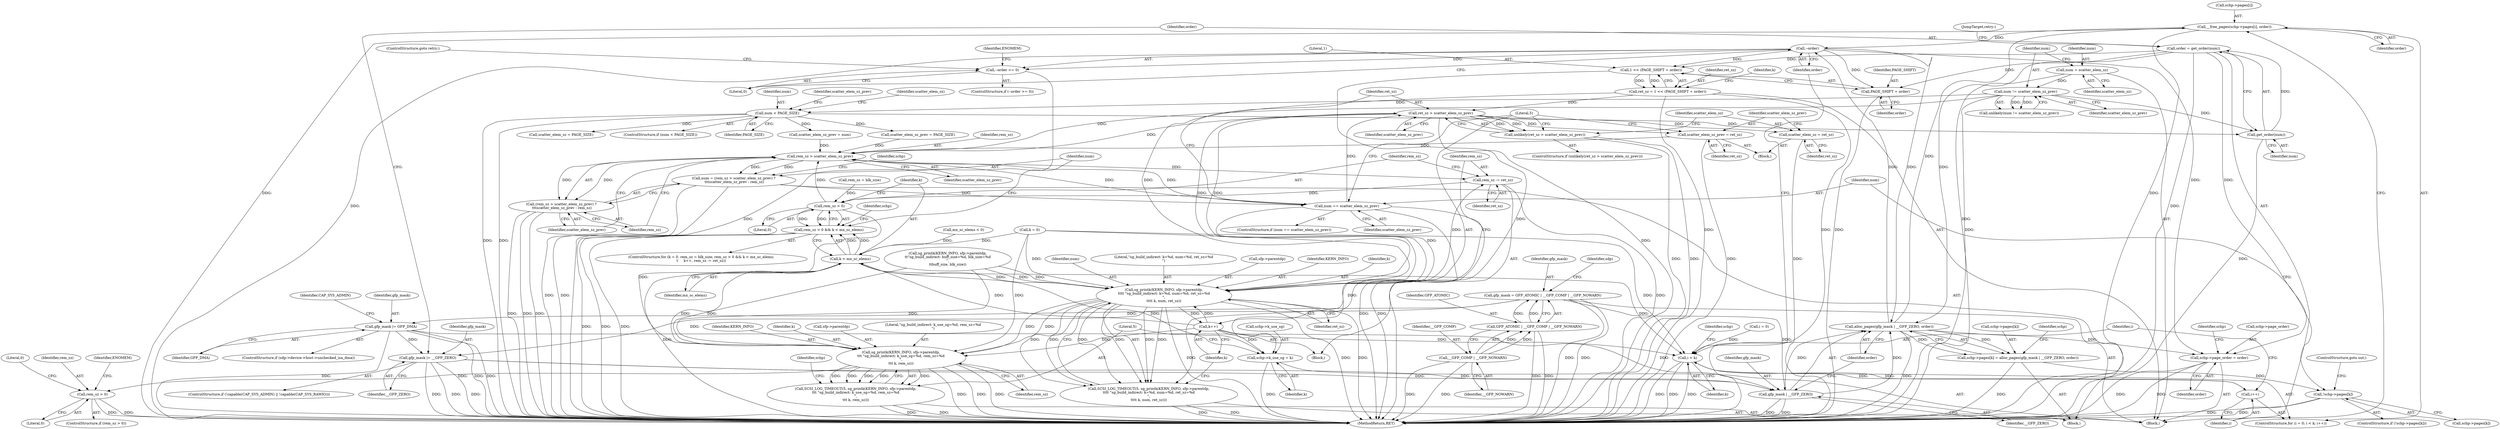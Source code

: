 digraph "0_linux_a45b599ad808c3c982fdcdc12b0b8611c2f92824@API" {
"1000366" [label="(Call,__free_pages(schp->pages[i], order))"];
"1000281" [label="(Call,alloc_pages(gfp_mask | __GFP_ZERO, order))"];
"1000282" [label="(Call,gfp_mask | __GFP_ZERO)"];
"1000230" [label="(Call,gfp_mask |= __GFP_ZERO)"];
"1000134" [label="(Call,gfp_mask = GFP_ATOMIC | __GFP_COMP | __GFP_NOWARN)"];
"1000136" [label="(Call,GFP_ATOMIC | __GFP_COMP | __GFP_NOWARN)"];
"1000138" [label="(Call,__GFP_COMP | __GFP_NOWARN)"];
"1000219" [label="(Call,gfp_mask |= GFP_DMA)"];
"1000375" [label="(Call,--order)"];
"1000366" [label="(Call,__free_pages(schp->pages[i], order))"];
"1000233" [label="(Call,order = get_order(num))"];
"1000235" [label="(Call,get_order(num))"];
"1000192" [label="(Call,num != scatter_elem_sz_prev)"];
"1000187" [label="(Call,num = scatter_elem_sz)"];
"1000197" [label="(Call,num < PAGE_SIZE)"];
"1000240" [label="(Call,1 << (PAGE_SHIFT + order))"];
"1000238" [label="(Call,ret_sz = 1 << (PAGE_SHIFT + order))"];
"1000301" [label="(Call,ret_sz > scatter_elem_sz_prev)"];
"1000270" [label="(Call,rem_sz > scatter_elem_sz_prev)"];
"1000263" [label="(Call,rem_sz -= ret_sz)"];
"1000254" [label="(Call,rem_sz > 0)"];
"1000253" [label="(Call,rem_sz > 0 && k < mx_sc_elems)"];
"1000334" [label="(Call,sg_printk(KERN_INFO, sfp->parentdp,\n\t\t\t \"sg_build_indirect: k_use_sg=%d, rem_sz=%d\n\",\n\t\t\t k, rem_sz))"];
"1000332" [label="(Call,SCSI_LOG_TIMEOUT(5, sg_printk(KERN_INFO, sfp->parentdp,\n\t\t\t \"sg_build_indirect: k_use_sg=%d, rem_sz=%d\n\",\n\t\t\t k, rem_sz)))"];
"1000348" [label="(Call,rem_sz > 0)"];
"1000267" [label="(Call,num = (rem_sz > scatter_elem_sz_prev) ?\n \t\t\tscatter_elem_sz_prev : rem_sz)"];
"1000295" [label="(Call,num == scatter_elem_sz_prev)"];
"1000313" [label="(Call,sg_printk(KERN_INFO, sfp->parentdp,\n\t\t\t\t \"sg_build_indirect: k=%d, num=%d, ret_sz=%d\n\",\n\t\t\t\t k, num, ret_sz))"];
"1000261" [label="(Call,k++)"];
"1000257" [label="(Call,k < mx_sc_elems)"];
"1000327" [label="(Call,schp->k_use_sg = k)"];
"1000361" [label="(Call,i < k)"];
"1000364" [label="(Call,i++)"];
"1000311" [label="(Call,SCSI_LOG_TIMEOUT(5, sg_printk(KERN_INFO, sfp->parentdp,\n\t\t\t\t \"sg_build_indirect: k=%d, num=%d, ret_sz=%d\n\",\n\t\t\t\t k, num, ret_sz)))"];
"1000269" [label="(Call,(rem_sz > scatter_elem_sz_prev) ?\n \t\t\tscatter_elem_sz_prev : rem_sz)"];
"1000300" [label="(Call,unlikely(ret_sz > scatter_elem_sz_prev))"];
"1000305" [label="(Call,scatter_elem_sz = ret_sz)"];
"1000308" [label="(Call,scatter_elem_sz_prev = ret_sz)"];
"1000242" [label="(Call,PAGE_SHIFT + order)"];
"1000275" [label="(Call,schp->pages[k] = alloc_pages(gfp_mask | __GFP_ZERO, order))"];
"1000287" [label="(Call,!schp->pages[k])"];
"1000322" [label="(Call,schp->page_order = order)"];
"1000374" [label="(Call,--order >= 0)"];
"1000193" [label="(Identifier,num)"];
"1000139" [label="(Identifier,__GFP_COMP)"];
"1000348" [label="(Call,rem_sz > 0)"];
"1000295" [label="(Call,num == scatter_elem_sz_prev)"];
"1000377" [label="(Literal,0)"];
"1000365" [label="(Identifier,i)"];
"1000222" [label="(ControlStructure,if (!capable(CAP_SYS_ADMIN) || !capable(CAP_SYS_RAWIO)))"];
"1000310" [label="(Identifier,ret_sz)"];
"1000320" [label="(Identifier,num)"];
"1000372" [label="(Identifier,order)"];
"1000273" [label="(Identifier,scatter_elem_sz_prev)"];
"1000341" [label="(Identifier,rem_sz)"];
"1000242" [label="(Call,PAGE_SHIFT + order)"];
"1000318" [label="(Literal,\"sg_build_indirect: k=%d, num=%d, ret_sz=%d\n\")"];
"1000315" [label="(Call,sfp->parentdp)"];
"1000269" [label="(Call,(rem_sz > scatter_elem_sz_prev) ?\n \t\t\tscatter_elem_sz_prev : rem_sz)"];
"1000328" [label="(Call,schp->k_use_sg)"];
"1000187" [label="(Call,num = scatter_elem_sz)"];
"1000307" [label="(Identifier,ret_sz)"];
"1000287" [label="(Call,!schp->pages[k])"];
"1000258" [label="(Identifier,k)"];
"1000332" [label="(Call,SCSI_LOG_TIMEOUT(5, sg_printk(KERN_INFO, sfp->parentdp,\n\t\t\t \"sg_build_indirect: k_use_sg=%d, rem_sz=%d\n\",\n\t\t\t k, rem_sz)))"];
"1000226" [label="(Identifier,CAP_SYS_ADMIN)"];
"1000321" [label="(Identifier,ret_sz)"];
"1000382" [label="(MethodReturn,RET)"];
"1000329" [label="(Identifier,schp)"];
"1000220" [label="(Identifier,gfp_mask)"];
"1000323" [label="(Call,schp->page_order)"];
"1000238" [label="(Call,ret_sz = 1 << (PAGE_SHIFT + order))"];
"1000378" [label="(ControlStructure,goto retry;)"];
"1000333" [label="(Literal,5)"];
"1000267" [label="(Call,num = (rem_sz > scatter_elem_sz_prev) ?\n \t\t\tscatter_elem_sz_prev : rem_sz)"];
"1000306" [label="(Identifier,scatter_elem_sz)"];
"1000367" [label="(Call,schp->pages[i])"];
"1000266" [label="(Block,)"];
"1000300" [label="(Call,unlikely(ret_sz > scatter_elem_sz_prev))"];
"1000363" [label="(Identifier,k)"];
"1000231" [label="(Identifier,gfp_mask)"];
"1000208" [label="(Call,scatter_elem_sz_prev = num)"];
"1000194" [label="(Identifier,scatter_elem_sz_prev)"];
"1000349" [label="(Identifier,rem_sz)"];
"1000270" [label="(Call,rem_sz > scatter_elem_sz_prev)"];
"1000236" [label="(Identifier,num)"];
"1000253" [label="(Call,rem_sz > 0 && k < mx_sc_elems)"];
"1000302" [label="(Identifier,ret_sz)"];
"1000272" [label="(Identifier,scatter_elem_sz_prev)"];
"1000314" [label="(Identifier,KERN_INFO)"];
"1000268" [label="(Identifier,num)"];
"1000264" [label="(Identifier,rem_sz)"];
"1000309" [label="(Identifier,scatter_elem_sz_prev)"];
"1000262" [label="(Identifier,k)"];
"1000235" [label="(Call,get_order(num))"];
"1000381" [label="(Identifier,ENOMEM)"];
"1000256" [label="(Literal,0)"];
"1000283" [label="(Identifier,gfp_mask)"];
"1000304" [label="(Block,)"];
"1000286" [label="(ControlStructure,if (!schp->pages[k]))"];
"1000188" [label="(Identifier,num)"];
"1000375" [label="(Call,--order)"];
"1000284" [label="(Identifier,__GFP_ZERO)"];
"1000134" [label="(Call,gfp_mask = GFP_ATOMIC | __GFP_COMP | __GFP_NOWARN)"];
"1000197" [label="(Call,num < PAGE_SIZE)"];
"1000201" [label="(Call,scatter_elem_sz = PAGE_SIZE)"];
"1000353" [label="(Identifier,ENOMEM)"];
"1000334" [label="(Call,sg_printk(KERN_INFO, sfp->parentdp,\n\t\t\t \"sg_build_indirect: k_use_sg=%d, rem_sz=%d\n\",\n\t\t\t k, rem_sz))"];
"1000110" [label="(Block,)"];
"1000303" [label="(Identifier,scatter_elem_sz_prev)"];
"1000140" [label="(Identifier,__GFP_NOWARN)"];
"1000285" [label="(Identifier,order)"];
"1000257" [label="(Call,k < mx_sc_elems)"];
"1000250" [label="(Call,rem_sz = blk_size)"];
"1000189" [label="(Identifier,scatter_elem_sz)"];
"1000357" [label="(ControlStructure,for (i = 0; i < k; i++))"];
"1000239" [label="(Identifier,ret_sz)"];
"1000191" [label="(Call,unlikely(num != scatter_elem_sz_prev))"];
"1000313" [label="(Call,sg_printk(KERN_INFO, sfp->parentdp,\n\t\t\t\t \"sg_build_indirect: k=%d, num=%d, ret_sz=%d\n\",\n\t\t\t\t k, num, ret_sz))"];
"1000361" [label="(Call,i < k)"];
"1000281" [label="(Call,alloc_pages(gfp_mask | __GFP_ZERO, order))"];
"1000230" [label="(Call,gfp_mask |= __GFP_ZERO)"];
"1000322" [label="(Call,schp->page_order = order)"];
"1000221" [label="(Identifier,GFP_DMA)"];
"1000192" [label="(Call,num != scatter_elem_sz_prev)"];
"1000327" [label="(Call,schp->k_use_sg = k)"];
"1000136" [label="(Call,GFP_ATOMIC | __GFP_COMP | __GFP_NOWARN)"];
"1000335" [label="(Identifier,KERN_INFO)"];
"1000276" [label="(Call,schp->pages[k])"];
"1000319" [label="(Identifier,k)"];
"1000255" [label="(Identifier,rem_sz)"];
"1000260" [label="(Block,)"];
"1000244" [label="(Identifier,order)"];
"1000241" [label="(Literal,1)"];
"1000366" [label="(Call,__free_pages(schp->pages[i], order))"];
"1000233" [label="(Call,order = get_order(num))"];
"1000219" [label="(Call,gfp_mask |= GFP_DMA)"];
"1000274" [label="(Identifier,rem_sz)"];
"1000232" [label="(Identifier,__GFP_ZERO)"];
"1000362" [label="(Identifier,i)"];
"1000202" [label="(Identifier,scatter_elem_sz)"];
"1000265" [label="(Identifier,ret_sz)"];
"1000347" [label="(ControlStructure,if (rem_sz > 0))"];
"1000275" [label="(Call,schp->pages[k] = alloc_pages(gfp_mask | __GFP_ZERO, order))"];
"1000369" [label="(Identifier,schp)"];
"1000305" [label="(Call,scatter_elem_sz = ret_sz)"];
"1000350" [label="(Literal,0)"];
"1000355" [label="(Literal,0)"];
"1000373" [label="(ControlStructure,if (--order >= 0))"];
"1000143" [label="(Identifier,sdp)"];
"1000245" [label="(ControlStructure,for (k = 0, rem_sz = blk_size; rem_sz > 0 && k < mx_sc_elems;\n\t     k++, rem_sz -= ret_sz))"];
"1000308" [label="(Call,scatter_elem_sz_prev = ret_sz)"];
"1000290" [label="(Identifier,schp)"];
"1000182" [label="(Call,mx_sc_elems < 0)"];
"1000374" [label="(Call,--order >= 0)"];
"1000293" [label="(ControlStructure,goto out;)"];
"1000204" [label="(Call,scatter_elem_sz_prev = PAGE_SIZE)"];
"1000167" [label="(Call,sg_printk(KERN_INFO, sfp->parentdp,\n\t\t\"sg_build_indirect: buff_size=%d, blk_size=%d\n\",\n\t\tbuff_size, blk_size))"];
"1000198" [label="(Identifier,num)"];
"1000247" [label="(Call,k = 0)"];
"1000138" [label="(Call,__GFP_COMP | __GFP_NOWARN)"];
"1000340" [label="(Identifier,k)"];
"1000234" [label="(Identifier,order)"];
"1000294" [label="(ControlStructure,if (num == scatter_elem_sz_prev))"];
"1000248" [label="(Identifier,k)"];
"1000263" [label="(Call,rem_sz -= ret_sz)"];
"1000344" [label="(Identifier,schp)"];
"1000240" [label="(Call,1 << (PAGE_SHIFT + order))"];
"1000137" [label="(Identifier,GFP_ATOMIC)"];
"1000326" [label="(Identifier,order)"];
"1000324" [label="(Identifier,schp)"];
"1000271" [label="(Identifier,rem_sz)"];
"1000376" [label="(Identifier,order)"];
"1000254" [label="(Call,rem_sz > 0)"];
"1000312" [label="(Literal,5)"];
"1000336" [label="(Call,sfp->parentdp)"];
"1000297" [label="(Identifier,scatter_elem_sz_prev)"];
"1000339" [label="(Literal,\"sg_build_indirect: k_use_sg=%d, rem_sz=%d\n\")"];
"1000296" [label="(Identifier,num)"];
"1000282" [label="(Call,gfp_mask | __GFP_ZERO)"];
"1000196" [label="(ControlStructure,if (num < PAGE_SIZE))"];
"1000199" [label="(Identifier,PAGE_SIZE)"];
"1000331" [label="(Identifier,k)"];
"1000364" [label="(Call,i++)"];
"1000278" [label="(Identifier,schp)"];
"1000261" [label="(Call,k++)"];
"1000211" [label="(ControlStructure,if (sdp->device->host->unchecked_isa_dma))"];
"1000237" [label="(JumpTarget,retry:)"];
"1000311" [label="(Call,SCSI_LOG_TIMEOUT(5, sg_printk(KERN_INFO, sfp->parentdp,\n\t\t\t\t \"sg_build_indirect: k=%d, num=%d, ret_sz=%d\n\",\n\t\t\t\t k, num, ret_sz)))"];
"1000299" [label="(ControlStructure,if (unlikely(ret_sz > scatter_elem_sz_prev)))"];
"1000259" [label="(Identifier,mx_sc_elems)"];
"1000288" [label="(Call,schp->pages[k])"];
"1000358" [label="(Call,i = 0)"];
"1000209" [label="(Identifier,scatter_elem_sz_prev)"];
"1000135" [label="(Identifier,gfp_mask)"];
"1000301" [label="(Call,ret_sz > scatter_elem_sz_prev)"];
"1000243" [label="(Identifier,PAGE_SHIFT)"];
"1000366" -> "1000357"  [label="AST: "];
"1000366" -> "1000372"  [label="CFG: "];
"1000367" -> "1000366"  [label="AST: "];
"1000372" -> "1000366"  [label="AST: "];
"1000365" -> "1000366"  [label="CFG: "];
"1000366" -> "1000382"  [label="DDG: "];
"1000366" -> "1000382"  [label="DDG: "];
"1000281" -> "1000366"  [label="DDG: "];
"1000366" -> "1000375"  [label="DDG: "];
"1000281" -> "1000275"  [label="AST: "];
"1000281" -> "1000285"  [label="CFG: "];
"1000282" -> "1000281"  [label="AST: "];
"1000285" -> "1000281"  [label="AST: "];
"1000275" -> "1000281"  [label="CFG: "];
"1000281" -> "1000382"  [label="DDG: "];
"1000281" -> "1000275"  [label="DDG: "];
"1000281" -> "1000275"  [label="DDG: "];
"1000282" -> "1000281"  [label="DDG: "];
"1000282" -> "1000281"  [label="DDG: "];
"1000375" -> "1000281"  [label="DDG: "];
"1000233" -> "1000281"  [label="DDG: "];
"1000281" -> "1000322"  [label="DDG: "];
"1000281" -> "1000375"  [label="DDG: "];
"1000282" -> "1000284"  [label="CFG: "];
"1000283" -> "1000282"  [label="AST: "];
"1000284" -> "1000282"  [label="AST: "];
"1000285" -> "1000282"  [label="CFG: "];
"1000282" -> "1000382"  [label="DDG: "];
"1000282" -> "1000382"  [label="DDG: "];
"1000230" -> "1000282"  [label="DDG: "];
"1000230" -> "1000282"  [label="DDG: "];
"1000134" -> "1000282"  [label="DDG: "];
"1000219" -> "1000282"  [label="DDG: "];
"1000230" -> "1000222"  [label="AST: "];
"1000230" -> "1000232"  [label="CFG: "];
"1000231" -> "1000230"  [label="AST: "];
"1000232" -> "1000230"  [label="AST: "];
"1000234" -> "1000230"  [label="CFG: "];
"1000230" -> "1000382"  [label="DDG: "];
"1000230" -> "1000382"  [label="DDG: "];
"1000230" -> "1000382"  [label="DDG: "];
"1000134" -> "1000230"  [label="DDG: "];
"1000219" -> "1000230"  [label="DDG: "];
"1000134" -> "1000110"  [label="AST: "];
"1000134" -> "1000136"  [label="CFG: "];
"1000135" -> "1000134"  [label="AST: "];
"1000136" -> "1000134"  [label="AST: "];
"1000143" -> "1000134"  [label="CFG: "];
"1000134" -> "1000382"  [label="DDG: "];
"1000134" -> "1000382"  [label="DDG: "];
"1000136" -> "1000134"  [label="DDG: "];
"1000136" -> "1000134"  [label="DDG: "];
"1000134" -> "1000219"  [label="DDG: "];
"1000136" -> "1000138"  [label="CFG: "];
"1000137" -> "1000136"  [label="AST: "];
"1000138" -> "1000136"  [label="AST: "];
"1000136" -> "1000382"  [label="DDG: "];
"1000136" -> "1000382"  [label="DDG: "];
"1000138" -> "1000136"  [label="DDG: "];
"1000138" -> "1000136"  [label="DDG: "];
"1000138" -> "1000140"  [label="CFG: "];
"1000139" -> "1000138"  [label="AST: "];
"1000140" -> "1000138"  [label="AST: "];
"1000138" -> "1000382"  [label="DDG: "];
"1000138" -> "1000382"  [label="DDG: "];
"1000219" -> "1000211"  [label="AST: "];
"1000219" -> "1000221"  [label="CFG: "];
"1000220" -> "1000219"  [label="AST: "];
"1000221" -> "1000219"  [label="AST: "];
"1000226" -> "1000219"  [label="CFG: "];
"1000219" -> "1000382"  [label="DDG: "];
"1000219" -> "1000382"  [label="DDG: "];
"1000219" -> "1000382"  [label="DDG: "];
"1000375" -> "1000374"  [label="AST: "];
"1000375" -> "1000376"  [label="CFG: "];
"1000376" -> "1000375"  [label="AST: "];
"1000377" -> "1000375"  [label="CFG: "];
"1000375" -> "1000382"  [label="DDG: "];
"1000375" -> "1000240"  [label="DDG: "];
"1000375" -> "1000242"  [label="DDG: "];
"1000375" -> "1000322"  [label="DDG: "];
"1000375" -> "1000374"  [label="DDG: "];
"1000233" -> "1000110"  [label="AST: "];
"1000233" -> "1000235"  [label="CFG: "];
"1000234" -> "1000233"  [label="AST: "];
"1000235" -> "1000233"  [label="AST: "];
"1000237" -> "1000233"  [label="CFG: "];
"1000233" -> "1000382"  [label="DDG: "];
"1000235" -> "1000233"  [label="DDG: "];
"1000233" -> "1000240"  [label="DDG: "];
"1000233" -> "1000242"  [label="DDG: "];
"1000233" -> "1000322"  [label="DDG: "];
"1000235" -> "1000236"  [label="CFG: "];
"1000236" -> "1000235"  [label="AST: "];
"1000235" -> "1000382"  [label="DDG: "];
"1000192" -> "1000235"  [label="DDG: "];
"1000197" -> "1000235"  [label="DDG: "];
"1000192" -> "1000191"  [label="AST: "];
"1000192" -> "1000194"  [label="CFG: "];
"1000193" -> "1000192"  [label="AST: "];
"1000194" -> "1000192"  [label="AST: "];
"1000191" -> "1000192"  [label="CFG: "];
"1000192" -> "1000382"  [label="DDG: "];
"1000192" -> "1000191"  [label="DDG: "];
"1000192" -> "1000191"  [label="DDG: "];
"1000187" -> "1000192"  [label="DDG: "];
"1000192" -> "1000197"  [label="DDG: "];
"1000192" -> "1000270"  [label="DDG: "];
"1000187" -> "1000110"  [label="AST: "];
"1000187" -> "1000189"  [label="CFG: "];
"1000188" -> "1000187"  [label="AST: "];
"1000189" -> "1000187"  [label="AST: "];
"1000193" -> "1000187"  [label="CFG: "];
"1000187" -> "1000382"  [label="DDG: "];
"1000197" -> "1000196"  [label="AST: "];
"1000197" -> "1000199"  [label="CFG: "];
"1000198" -> "1000197"  [label="AST: "];
"1000199" -> "1000197"  [label="AST: "];
"1000202" -> "1000197"  [label="CFG: "];
"1000209" -> "1000197"  [label="CFG: "];
"1000197" -> "1000382"  [label="DDG: "];
"1000197" -> "1000382"  [label="DDG: "];
"1000197" -> "1000201"  [label="DDG: "];
"1000197" -> "1000204"  [label="DDG: "];
"1000197" -> "1000208"  [label="DDG: "];
"1000240" -> "1000238"  [label="AST: "];
"1000240" -> "1000242"  [label="CFG: "];
"1000241" -> "1000240"  [label="AST: "];
"1000242" -> "1000240"  [label="AST: "];
"1000238" -> "1000240"  [label="CFG: "];
"1000240" -> "1000382"  [label="DDG: "];
"1000240" -> "1000238"  [label="DDG: "];
"1000240" -> "1000238"  [label="DDG: "];
"1000238" -> "1000110"  [label="AST: "];
"1000239" -> "1000238"  [label="AST: "];
"1000248" -> "1000238"  [label="CFG: "];
"1000238" -> "1000382"  [label="DDG: "];
"1000238" -> "1000382"  [label="DDG: "];
"1000238" -> "1000301"  [label="DDG: "];
"1000238" -> "1000313"  [label="DDG: "];
"1000301" -> "1000300"  [label="AST: "];
"1000301" -> "1000303"  [label="CFG: "];
"1000302" -> "1000301"  [label="AST: "];
"1000303" -> "1000301"  [label="AST: "];
"1000300" -> "1000301"  [label="CFG: "];
"1000301" -> "1000382"  [label="DDG: "];
"1000301" -> "1000270"  [label="DDG: "];
"1000301" -> "1000300"  [label="DDG: "];
"1000301" -> "1000300"  [label="DDG: "];
"1000313" -> "1000301"  [label="DDG: "];
"1000295" -> "1000301"  [label="DDG: "];
"1000301" -> "1000305"  [label="DDG: "];
"1000301" -> "1000308"  [label="DDG: "];
"1000301" -> "1000313"  [label="DDG: "];
"1000270" -> "1000269"  [label="AST: "];
"1000270" -> "1000272"  [label="CFG: "];
"1000271" -> "1000270"  [label="AST: "];
"1000272" -> "1000270"  [label="AST: "];
"1000273" -> "1000270"  [label="CFG: "];
"1000274" -> "1000270"  [label="CFG: "];
"1000270" -> "1000263"  [label="DDG: "];
"1000270" -> "1000267"  [label="DDG: "];
"1000270" -> "1000267"  [label="DDG: "];
"1000254" -> "1000270"  [label="DDG: "];
"1000308" -> "1000270"  [label="DDG: "];
"1000208" -> "1000270"  [label="DDG: "];
"1000295" -> "1000270"  [label="DDG: "];
"1000204" -> "1000270"  [label="DDG: "];
"1000270" -> "1000269"  [label="DDG: "];
"1000270" -> "1000269"  [label="DDG: "];
"1000270" -> "1000295"  [label="DDG: "];
"1000263" -> "1000260"  [label="AST: "];
"1000263" -> "1000265"  [label="CFG: "];
"1000264" -> "1000263"  [label="AST: "];
"1000265" -> "1000263"  [label="AST: "];
"1000255" -> "1000263"  [label="CFG: "];
"1000263" -> "1000382"  [label="DDG: "];
"1000263" -> "1000254"  [label="DDG: "];
"1000313" -> "1000263"  [label="DDG: "];
"1000254" -> "1000253"  [label="AST: "];
"1000254" -> "1000256"  [label="CFG: "];
"1000255" -> "1000254"  [label="AST: "];
"1000256" -> "1000254"  [label="AST: "];
"1000258" -> "1000254"  [label="CFG: "];
"1000253" -> "1000254"  [label="CFG: "];
"1000254" -> "1000253"  [label="DDG: "];
"1000254" -> "1000253"  [label="DDG: "];
"1000250" -> "1000254"  [label="DDG: "];
"1000254" -> "1000334"  [label="DDG: "];
"1000253" -> "1000245"  [label="AST: "];
"1000253" -> "1000257"  [label="CFG: "];
"1000257" -> "1000253"  [label="AST: "];
"1000268" -> "1000253"  [label="CFG: "];
"1000324" -> "1000253"  [label="CFG: "];
"1000253" -> "1000382"  [label="DDG: "];
"1000253" -> "1000382"  [label="DDG: "];
"1000253" -> "1000382"  [label="DDG: "];
"1000257" -> "1000253"  [label="DDG: "];
"1000257" -> "1000253"  [label="DDG: "];
"1000334" -> "1000332"  [label="AST: "];
"1000334" -> "1000341"  [label="CFG: "];
"1000335" -> "1000334"  [label="AST: "];
"1000336" -> "1000334"  [label="AST: "];
"1000339" -> "1000334"  [label="AST: "];
"1000340" -> "1000334"  [label="AST: "];
"1000341" -> "1000334"  [label="AST: "];
"1000332" -> "1000334"  [label="CFG: "];
"1000334" -> "1000382"  [label="DDG: "];
"1000334" -> "1000382"  [label="DDG: "];
"1000334" -> "1000382"  [label="DDG: "];
"1000334" -> "1000332"  [label="DDG: "];
"1000334" -> "1000332"  [label="DDG: "];
"1000334" -> "1000332"  [label="DDG: "];
"1000334" -> "1000332"  [label="DDG: "];
"1000334" -> "1000332"  [label="DDG: "];
"1000167" -> "1000334"  [label="DDG: "];
"1000167" -> "1000334"  [label="DDG: "];
"1000313" -> "1000334"  [label="DDG: "];
"1000313" -> "1000334"  [label="DDG: "];
"1000247" -> "1000334"  [label="DDG: "];
"1000257" -> "1000334"  [label="DDG: "];
"1000261" -> "1000334"  [label="DDG: "];
"1000334" -> "1000348"  [label="DDG: "];
"1000332" -> "1000110"  [label="AST: "];
"1000333" -> "1000332"  [label="AST: "];
"1000344" -> "1000332"  [label="CFG: "];
"1000332" -> "1000382"  [label="DDG: "];
"1000332" -> "1000382"  [label="DDG: "];
"1000348" -> "1000347"  [label="AST: "];
"1000348" -> "1000350"  [label="CFG: "];
"1000349" -> "1000348"  [label="AST: "];
"1000350" -> "1000348"  [label="AST: "];
"1000353" -> "1000348"  [label="CFG: "];
"1000355" -> "1000348"  [label="CFG: "];
"1000348" -> "1000382"  [label="DDG: "];
"1000348" -> "1000382"  [label="DDG: "];
"1000267" -> "1000266"  [label="AST: "];
"1000267" -> "1000269"  [label="CFG: "];
"1000268" -> "1000267"  [label="AST: "];
"1000269" -> "1000267"  [label="AST: "];
"1000278" -> "1000267"  [label="CFG: "];
"1000267" -> "1000382"  [label="DDG: "];
"1000267" -> "1000382"  [label="DDG: "];
"1000267" -> "1000295"  [label="DDG: "];
"1000295" -> "1000294"  [label="AST: "];
"1000295" -> "1000297"  [label="CFG: "];
"1000296" -> "1000295"  [label="AST: "];
"1000297" -> "1000295"  [label="AST: "];
"1000302" -> "1000295"  [label="CFG: "];
"1000312" -> "1000295"  [label="CFG: "];
"1000295" -> "1000382"  [label="DDG: "];
"1000295" -> "1000382"  [label="DDG: "];
"1000295" -> "1000313"  [label="DDG: "];
"1000313" -> "1000311"  [label="AST: "];
"1000313" -> "1000321"  [label="CFG: "];
"1000314" -> "1000313"  [label="AST: "];
"1000315" -> "1000313"  [label="AST: "];
"1000318" -> "1000313"  [label="AST: "];
"1000319" -> "1000313"  [label="AST: "];
"1000320" -> "1000313"  [label="AST: "];
"1000321" -> "1000313"  [label="AST: "];
"1000311" -> "1000313"  [label="CFG: "];
"1000313" -> "1000382"  [label="DDG: "];
"1000313" -> "1000382"  [label="DDG: "];
"1000313" -> "1000382"  [label="DDG: "];
"1000313" -> "1000261"  [label="DDG: "];
"1000313" -> "1000311"  [label="DDG: "];
"1000313" -> "1000311"  [label="DDG: "];
"1000313" -> "1000311"  [label="DDG: "];
"1000313" -> "1000311"  [label="DDG: "];
"1000313" -> "1000311"  [label="DDG: "];
"1000313" -> "1000311"  [label="DDG: "];
"1000167" -> "1000313"  [label="DDG: "];
"1000167" -> "1000313"  [label="DDG: "];
"1000247" -> "1000313"  [label="DDG: "];
"1000257" -> "1000313"  [label="DDG: "];
"1000261" -> "1000313"  [label="DDG: "];
"1000261" -> "1000260"  [label="AST: "];
"1000261" -> "1000262"  [label="CFG: "];
"1000262" -> "1000261"  [label="AST: "];
"1000264" -> "1000261"  [label="CFG: "];
"1000261" -> "1000257"  [label="DDG: "];
"1000261" -> "1000327"  [label="DDG: "];
"1000261" -> "1000361"  [label="DDG: "];
"1000257" -> "1000259"  [label="CFG: "];
"1000258" -> "1000257"  [label="AST: "];
"1000259" -> "1000257"  [label="AST: "];
"1000257" -> "1000382"  [label="DDG: "];
"1000247" -> "1000257"  [label="DDG: "];
"1000182" -> "1000257"  [label="DDG: "];
"1000257" -> "1000327"  [label="DDG: "];
"1000257" -> "1000361"  [label="DDG: "];
"1000327" -> "1000110"  [label="AST: "];
"1000327" -> "1000331"  [label="CFG: "];
"1000328" -> "1000327"  [label="AST: "];
"1000331" -> "1000327"  [label="AST: "];
"1000333" -> "1000327"  [label="CFG: "];
"1000327" -> "1000382"  [label="DDG: "];
"1000247" -> "1000327"  [label="DDG: "];
"1000361" -> "1000357"  [label="AST: "];
"1000361" -> "1000363"  [label="CFG: "];
"1000362" -> "1000361"  [label="AST: "];
"1000363" -> "1000361"  [label="AST: "];
"1000369" -> "1000361"  [label="CFG: "];
"1000376" -> "1000361"  [label="CFG: "];
"1000361" -> "1000382"  [label="DDG: "];
"1000361" -> "1000382"  [label="DDG: "];
"1000361" -> "1000382"  [label="DDG: "];
"1000364" -> "1000361"  [label="DDG: "];
"1000358" -> "1000361"  [label="DDG: "];
"1000247" -> "1000361"  [label="DDG: "];
"1000361" -> "1000364"  [label="DDG: "];
"1000364" -> "1000357"  [label="AST: "];
"1000364" -> "1000365"  [label="CFG: "];
"1000365" -> "1000364"  [label="AST: "];
"1000362" -> "1000364"  [label="CFG: "];
"1000311" -> "1000266"  [label="AST: "];
"1000312" -> "1000311"  [label="AST: "];
"1000262" -> "1000311"  [label="CFG: "];
"1000311" -> "1000382"  [label="DDG: "];
"1000311" -> "1000382"  [label="DDG: "];
"1000269" -> "1000273"  [label="CFG: "];
"1000269" -> "1000274"  [label="CFG: "];
"1000273" -> "1000269"  [label="AST: "];
"1000274" -> "1000269"  [label="AST: "];
"1000269" -> "1000382"  [label="DDG: "];
"1000269" -> "1000382"  [label="DDG: "];
"1000269" -> "1000382"  [label="DDG: "];
"1000300" -> "1000299"  [label="AST: "];
"1000306" -> "1000300"  [label="CFG: "];
"1000312" -> "1000300"  [label="CFG: "];
"1000300" -> "1000382"  [label="DDG: "];
"1000300" -> "1000382"  [label="DDG: "];
"1000305" -> "1000304"  [label="AST: "];
"1000305" -> "1000307"  [label="CFG: "];
"1000306" -> "1000305"  [label="AST: "];
"1000307" -> "1000305"  [label="AST: "];
"1000309" -> "1000305"  [label="CFG: "];
"1000305" -> "1000382"  [label="DDG: "];
"1000308" -> "1000304"  [label="AST: "];
"1000308" -> "1000310"  [label="CFG: "];
"1000309" -> "1000308"  [label="AST: "];
"1000310" -> "1000308"  [label="AST: "];
"1000312" -> "1000308"  [label="CFG: "];
"1000308" -> "1000382"  [label="DDG: "];
"1000242" -> "1000244"  [label="CFG: "];
"1000243" -> "1000242"  [label="AST: "];
"1000244" -> "1000242"  [label="AST: "];
"1000242" -> "1000382"  [label="DDG: "];
"1000275" -> "1000266"  [label="AST: "];
"1000276" -> "1000275"  [label="AST: "];
"1000290" -> "1000275"  [label="CFG: "];
"1000275" -> "1000382"  [label="DDG: "];
"1000275" -> "1000287"  [label="DDG: "];
"1000287" -> "1000286"  [label="AST: "];
"1000287" -> "1000288"  [label="CFG: "];
"1000288" -> "1000287"  [label="AST: "];
"1000293" -> "1000287"  [label="CFG: "];
"1000296" -> "1000287"  [label="CFG: "];
"1000287" -> "1000382"  [label="DDG: "];
"1000287" -> "1000382"  [label="DDG: "];
"1000322" -> "1000110"  [label="AST: "];
"1000322" -> "1000326"  [label="CFG: "];
"1000323" -> "1000322"  [label="AST: "];
"1000326" -> "1000322"  [label="AST: "];
"1000329" -> "1000322"  [label="CFG: "];
"1000322" -> "1000382"  [label="DDG: "];
"1000322" -> "1000382"  [label="DDG: "];
"1000374" -> "1000373"  [label="AST: "];
"1000374" -> "1000377"  [label="CFG: "];
"1000377" -> "1000374"  [label="AST: "];
"1000378" -> "1000374"  [label="CFG: "];
"1000381" -> "1000374"  [label="CFG: "];
"1000374" -> "1000382"  [label="DDG: "];
}
